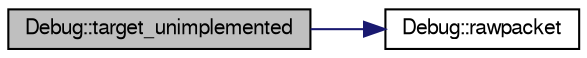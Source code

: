 digraph G
{
  edge [fontname="FreeSans",fontsize="10",labelfontname="FreeSans",labelfontsize="10"];
  node [fontname="FreeSans",fontsize="10",shape=record];
  rankdir=LR;
  Node1 [label="Debug::target_unimplemented",height=0.2,width=0.4,color="black", fillcolor="grey75", style="filled" fontcolor="black"];
  Node1 -> Node2 [color="midnightblue",fontsize="10",style="solid"];
  Node2 [label="Debug::rawpacket",height=0.2,width=0.4,color="black", fillcolor="white", style="filled",URL="$classDebug.html#aa6f82b8e5dc15a4c1b266277e4e0b95b"];
}
